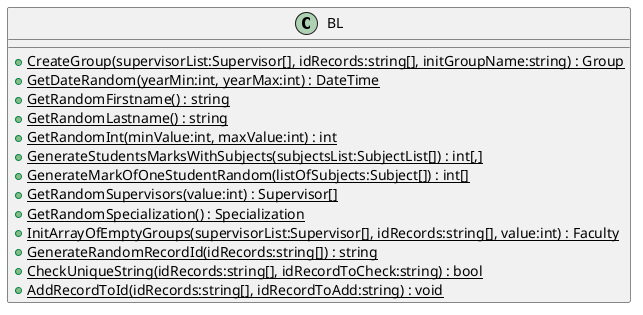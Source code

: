 @startuml
class BL {
    + {static} CreateGroup(supervisorList:Supervisor[], idRecords:string[], initGroupName:string) : Group
    + {static} GetDateRandom(yearMin:int, yearMax:int) : DateTime
    + {static} GetRandomFirstname() : string
    + {static} GetRandomLastname() : string
    + {static} GetRandomInt(minValue:int, maxValue:int) : int
    + {static} GenerateStudentsMarksWithSubjects(subjectsList:SubjectList[]) : int[,]
    + {static} GenerateMarkOfOneStudentRandom(listOfSubjects:Subject[]) : int[]
    + {static} GetRandomSupervisors(value:int) : Supervisor[]
    + {static} GetRandomSpecialization() : Specialization
    + {static} InitArrayOfEmptyGroups(supervisorList:Supervisor[], idRecords:string[], value:int) : Faculty
    + {static} GenerateRandomRecordId(idRecords:string[]) : string
    + {static} CheckUniqueString(idRecords:string[], idRecordToCheck:string) : bool
    + {static} AddRecordToId(idRecords:string[], idRecordToAdd:string) : void
}
@enduml

